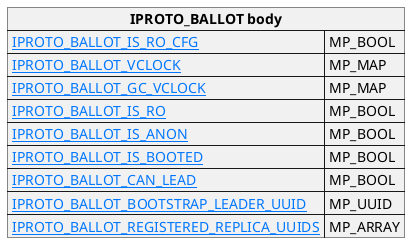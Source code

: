 @startuml

skinparam {
    HyperlinkColor #0077FF
    FontColor #313131
    BorderColor #313131
    BackgroundColor transparent
}

json "**IPROTO_BALLOT body**" as ballot {
    "[[https://tarantool.io/en/doc/latest/dev_guide/internals/iproto/keys/#general-replication IPROTO_BALLOT_IS_RO_CFG]]": "MP_BOOL",
    "[[https://tarantool.io/en/doc/latest/dev_guide/internals/iproto/keys/#general-replication IPROTO_BALLOT_VCLOCK]]": "MP_MAP",
    "[[https://tarantool.io/en/doc/latest/dev_guide/internals/iproto/keys/#general-replication IPROTO_BALLOT_GC_VCLOCK]]": "MP_MAP",
    "[[https://tarantool.io/en/doc/latest/dev_guide/internals/iproto/keys/#general-replication IPROTO_BALLOT_IS_RO]]": "MP_BOOL",
    "[[https://tarantool.io/en/doc/latest/dev_guide/internals/iproto/keys/#general-replication IPROTO_BALLOT_IS_ANON]]": "MP_BOOL",
    "[[https://tarantool.io/en/doc/latest/dev_guide/internals/iproto/keys/#general-replication IPROTO_BALLOT_IS_BOOTED]]": "MP_BOOL",
    "[[https://tarantool.io/en/doc/latest/dev_guide/internals/iproto/keys/#general-replication IPROTO_BALLOT_CAN_LEAD]]": "MP_BOOL",
    "[[https://tarantool.io/en/doc/latest/dev_guide/internals/iproto/keys/#general-replication IPROTO_BALLOT_BOOTSTRAP_LEADER_UUID]]": "MP_UUID",
    "[[https://tarantool.io/en/doc/latest/dev_guide/internals/iproto/keys/#general-replication IPROTO_BALLOT_REGISTERED_REPLICA_UUIDS]]": "MP_ARRAY"
}

@enduml

